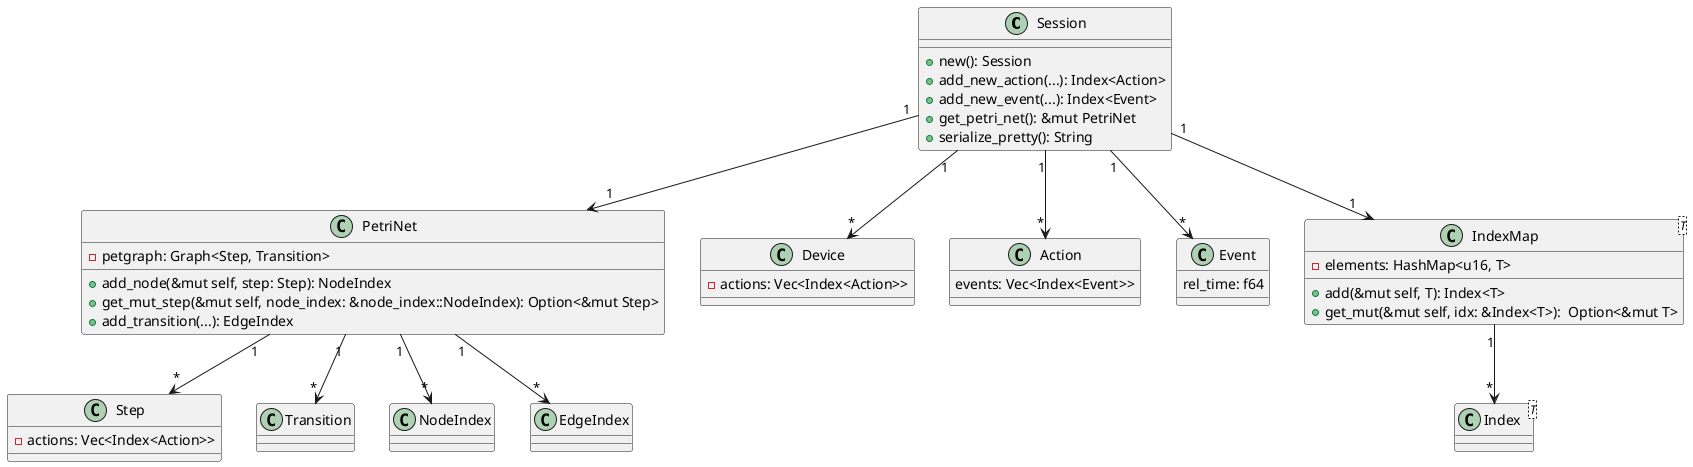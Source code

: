 @startuml uml

class Session{
    + new(): Session
    + add_new_action(...): Index<Action>
    + add_new_event(...): Index<Event>
    + get_petri_net(): &mut PetriNet
    + serialize_pretty(): String
}
Session "1" --> "1" PetriNet
Session "1" --> "*" Device
Session "1" --> "*" Action
Session "1" --> "*" Event
Session "1" --> "1" IndexMap

class PetriNet{
    + add_node(&mut self, step: Step): NodeIndex
    + get_mut_step(&mut self, node_index: &node_index::NodeIndex): Option<&mut Step>
    + add_transition(...): EdgeIndex
    - petgraph: Graph<Step, Transition>
}
PetriNet "1" --> "*" Step
PetriNet "1" --> "*" Transition
PetriNet "1" --> "*" NodeIndex
PetriNet "1" --> "*" EdgeIndex

class Device{
    - actions: Vec<Index<Action>>
}

class Action{
    events: Vec<Index<Event>>
}

class Event{
    rel_time: f64
}

class Index<T>{

}

class IndexMap<T>{
    - elements: HashMap<u16, T>
    + add(&mut self, T): Index<T>
    + get_mut(&mut self, idx: &Index<T>):  Option<&mut T>
}
IndexMap "1" --> "*" Index

class Step{
    - actions: Vec<Index<Action>>
}
class Transition{

}

class NodeIndex{

}
class EdgeIndex{

}